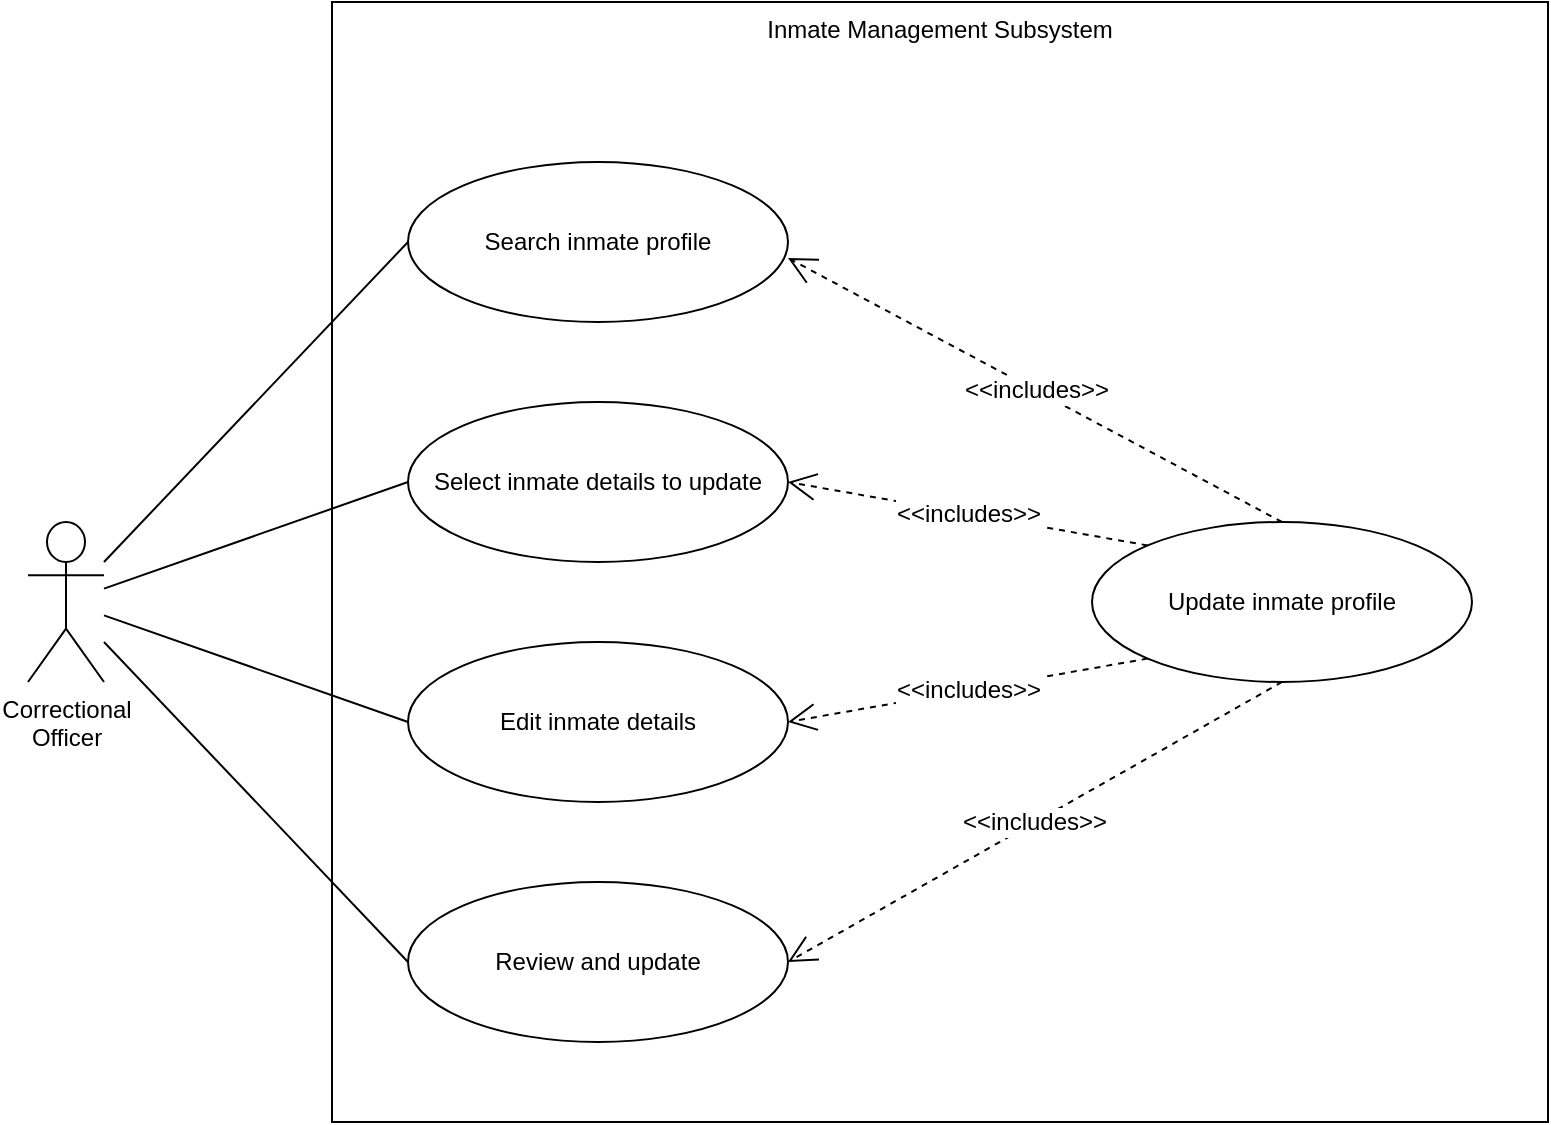 <mxfile version="23.1.2" type="device">
  <diagram name="Page-1" id="65TRZTyE6jBAc-IG8p_M">
    <mxGraphModel dx="1423" dy="747" grid="1" gridSize="10" guides="1" tooltips="1" connect="1" arrows="1" fold="1" page="1" pageScale="1" pageWidth="827" pageHeight="1169" math="0" shadow="0">
      <root>
        <mxCell id="0" />
        <mxCell id="1" parent="0" />
        <mxCell id="R0KrfzqaYKyNT-aumEG5-3" value="&lt;font style=&quot;font-size: 12px;&quot;&gt;Inmate Management Subsystem&lt;br style=&quot;font-size: 12px;&quot;&gt;&lt;/font&gt;" style="rounded=0;whiteSpace=wrap;html=1;align=center;verticalAlign=top;fillColor=none;fontSize=12;" vertex="1" parent="1">
          <mxGeometry x="192" y="40" width="608" height="560" as="geometry" />
        </mxCell>
        <mxCell id="5dWf0GG96KCBTqZGnZEv-1" value="&lt;font style=&quot;font-size: 12px;&quot;&gt;Correctional&lt;br style=&quot;font-size: 12px;&quot;&gt;Officer&lt;/font&gt;" style="shape=umlActor;verticalLabelPosition=bottom;verticalAlign=top;html=1;outlineConnect=0;fillColor=none;fontSize=12;" parent="1" vertex="1">
          <mxGeometry x="40" y="300" width="38" height="80" as="geometry" />
        </mxCell>
        <mxCell id="5dWf0GG96KCBTqZGnZEv-2" value="Search inmate profile" style="ellipse;whiteSpace=wrap;html=1;fontSize=12;fillColor=none;strokeColor=default;" parent="1" vertex="1">
          <mxGeometry x="230" y="120" width="190" height="80" as="geometry" />
        </mxCell>
        <mxCell id="R0KrfzqaYKyNT-aumEG5-5" value="Select inmate details to update" style="ellipse;whiteSpace=wrap;html=1;fontSize=12;fillColor=none;" vertex="1" parent="1">
          <mxGeometry x="230" y="240" width="190" height="80" as="geometry" />
        </mxCell>
        <mxCell id="R0KrfzqaYKyNT-aumEG5-6" value="Edit inmate details" style="ellipse;whiteSpace=wrap;html=1;fontSize=12;fillColor=none;" vertex="1" parent="1">
          <mxGeometry x="230" y="360" width="190" height="80" as="geometry" />
        </mxCell>
        <mxCell id="R0KrfzqaYKyNT-aumEG5-8" value="Review and update" style="ellipse;whiteSpace=wrap;html=1;fontSize=12;fillColor=none;" vertex="1" parent="1">
          <mxGeometry x="230" y="480" width="190" height="80" as="geometry" />
        </mxCell>
        <mxCell id="R0KrfzqaYKyNT-aumEG5-9" value="Update inmate profile" style="ellipse;whiteSpace=wrap;html=1;fontSize=12;fillColor=none;" vertex="1" parent="1">
          <mxGeometry x="572" y="300" width="190" height="80" as="geometry" />
        </mxCell>
        <mxCell id="R0KrfzqaYKyNT-aumEG5-10" value="&amp;lt;&amp;lt;includes&amp;gt;&amp;gt;" style="endArrow=open;endSize=12;dashed=1;html=1;rounded=0;exitX=0.5;exitY=1;exitDx=0;exitDy=0;entryX=1;entryY=0.5;entryDx=0;entryDy=0;fontSize=12;" edge="1" parent="1" source="R0KrfzqaYKyNT-aumEG5-9" target="R0KrfzqaYKyNT-aumEG5-8">
          <mxGeometry width="160" relative="1" as="geometry">
            <mxPoint x="306" y="540" as="sourcePoint" />
            <mxPoint x="610" y="540" as="targetPoint" />
          </mxGeometry>
        </mxCell>
        <mxCell id="R0KrfzqaYKyNT-aumEG5-12" value="&amp;lt;&amp;lt;includes&amp;gt;&amp;gt;" style="endArrow=open;endSize=12;dashed=1;html=1;rounded=0;exitX=0;exitY=1;exitDx=0;exitDy=0;entryX=1;entryY=0.5;entryDx=0;entryDy=0;fontSize=12;" edge="1" parent="1" source="R0KrfzqaYKyNT-aumEG5-9" target="R0KrfzqaYKyNT-aumEG5-6">
          <mxGeometry width="160" relative="1" as="geometry">
            <mxPoint x="686" y="500" as="sourcePoint" />
            <mxPoint x="477" y="690" as="targetPoint" />
          </mxGeometry>
        </mxCell>
        <mxCell id="R0KrfzqaYKyNT-aumEG5-13" value="&amp;lt;&amp;lt;includes&amp;gt;&amp;gt;" style="endArrow=open;endSize=12;dashed=1;html=1;rounded=0;exitX=0;exitY=0;exitDx=0;exitDy=0;entryX=1;entryY=0.5;entryDx=0;entryDy=0;fontSize=12;" edge="1" parent="1" source="R0KrfzqaYKyNT-aumEG5-9" target="R0KrfzqaYKyNT-aumEG5-5">
          <mxGeometry width="160" relative="1" as="geometry">
            <mxPoint x="705" y="520" as="sourcePoint" />
            <mxPoint x="496" y="710" as="targetPoint" />
          </mxGeometry>
        </mxCell>
        <mxCell id="R0KrfzqaYKyNT-aumEG5-14" value="&amp;lt;&amp;lt;includes&amp;gt;&amp;gt;" style="endArrow=open;endSize=12;dashed=1;html=1;rounded=0;exitX=0.5;exitY=0;exitDx=0;exitDy=0;entryX=1;entryY=0.6;entryDx=0;entryDy=0;entryPerimeter=0;fontSize=12;" edge="1" parent="1" source="R0KrfzqaYKyNT-aumEG5-9" target="5dWf0GG96KCBTqZGnZEv-2">
          <mxGeometry width="160" relative="1" as="geometry">
            <mxPoint x="724" y="540" as="sourcePoint" />
            <mxPoint x="515" y="730" as="targetPoint" />
          </mxGeometry>
        </mxCell>
        <mxCell id="R0KrfzqaYKyNT-aumEG5-15" value="" style="endArrow=none;html=1;rounded=0;exitX=0;exitY=0.5;exitDx=0;exitDy=0;fontSize=12;" edge="1" parent="1" source="5dWf0GG96KCBTqZGnZEv-2" target="5dWf0GG96KCBTqZGnZEv-1">
          <mxGeometry width="50" height="50" relative="1" as="geometry">
            <mxPoint x="21" y="740" as="sourcePoint" />
            <mxPoint x="116" y="640" as="targetPoint" />
          </mxGeometry>
        </mxCell>
        <mxCell id="R0KrfzqaYKyNT-aumEG5-16" value="" style="endArrow=none;html=1;rounded=0;exitX=0;exitY=0.5;exitDx=0;exitDy=0;fontSize=12;" edge="1" parent="1" source="R0KrfzqaYKyNT-aumEG5-5" target="5dWf0GG96KCBTqZGnZEv-1">
          <mxGeometry width="50" height="50" relative="1" as="geometry">
            <mxPoint x="249" y="190" as="sourcePoint" />
            <mxPoint x="135" y="362" as="targetPoint" />
          </mxGeometry>
        </mxCell>
        <mxCell id="R0KrfzqaYKyNT-aumEG5-17" value="" style="endArrow=none;html=1;rounded=0;exitX=0;exitY=0.5;exitDx=0;exitDy=0;fontSize=12;" edge="1" parent="1" source="R0KrfzqaYKyNT-aumEG5-6" target="5dWf0GG96KCBTqZGnZEv-1">
          <mxGeometry width="50" height="50" relative="1" as="geometry">
            <mxPoint x="268" y="210" as="sourcePoint" />
            <mxPoint x="154" y="382" as="targetPoint" />
          </mxGeometry>
        </mxCell>
        <mxCell id="R0KrfzqaYKyNT-aumEG5-19" value="" style="endArrow=none;html=1;rounded=0;exitX=0;exitY=0.5;exitDx=0;exitDy=0;fontSize=12;" edge="1" parent="1" source="R0KrfzqaYKyNT-aumEG5-8" target="5dWf0GG96KCBTqZGnZEv-1">
          <mxGeometry width="50" height="50" relative="1" as="geometry">
            <mxPoint x="306" y="250" as="sourcePoint" />
            <mxPoint x="192" y="422" as="targetPoint" />
          </mxGeometry>
        </mxCell>
      </root>
    </mxGraphModel>
  </diagram>
</mxfile>
